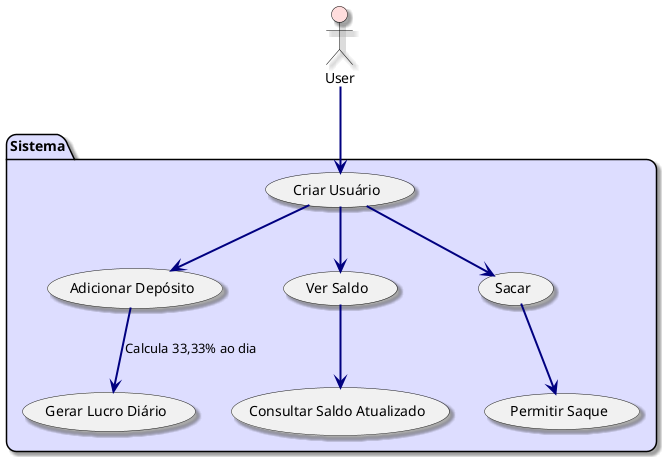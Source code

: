 @startuml contextDiagram
skinparam shadowing true
skinparam packageBackgroundColor #DDDDFF
skinparam actorBackgroundColor #FFDDDD
skinparam actorBorderColor black
skinparam rectangleBackgroundColor #CCFFFF
skinparam rectangleBorderColor black
skinparam ArrowColor #000080
skinparam ArrowThickness 2
skinparam roundcorner 20

actor User as U

package "Sistema" {
    usecase "Criar Usuário" as createUser
    usecase "Adicionar Depósito" as addDeposit
    usecase "Ver Saldo" as getBalance
    usecase "Sacar" as withdraw

    usecase "Gerar Lucro Diário" as addProfit
    usecase "Consultar Saldo Atualizado" as checkBalance
    usecase "Permitir Saque" as allowWithdraw
}

U --> createUser
createUser --> addDeposit
createUser --> getBalance
createUser --> withdraw

addDeposit --> addProfit : "Calcula 33,33% ao dia"
getBalance --> checkBalance
withdraw --> allowWithdraw

@enduml
